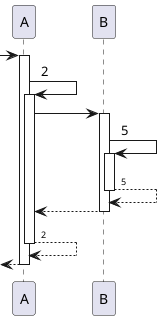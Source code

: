 @startuml
skinparam maxmessagesize 500
skinparam responseMessageBelowArrow true
[-> A
activate A
  A -> A: 2
  activate A
    A -> B
    activate B
      B -> B: 5
      activate B
      return <size:9>5</size>
    return
  return <size:9>2</size>
return
@enduml
